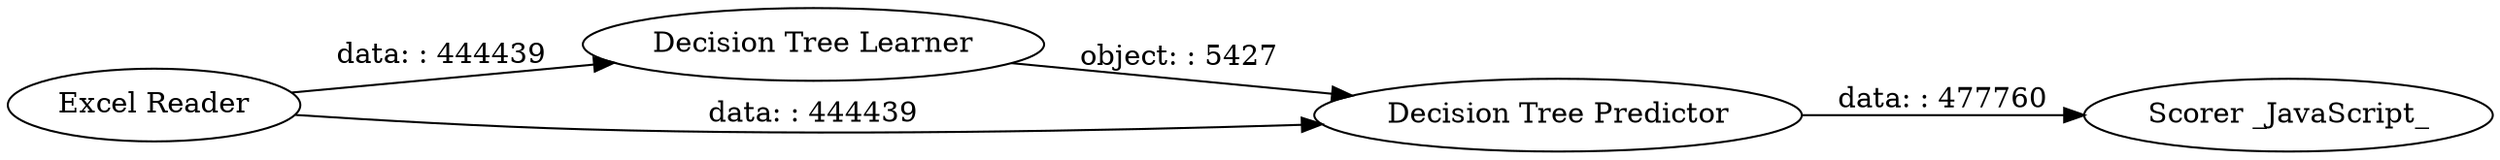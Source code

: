 digraph {
	"-3202318331781544949_2" [label="Decision Tree Learner"]
	"-3202318331781544949_4" [label="Scorer _JavaScript_"]
	"-3202318331781544949_1" [label="Excel Reader"]
	"-3202318331781544949_3" [label="Decision Tree Predictor"]
	"-3202318331781544949_2" -> "-3202318331781544949_3" [label="object: : 5427"]
	"-3202318331781544949_1" -> "-3202318331781544949_2" [label="data: : 444439"]
	"-3202318331781544949_3" -> "-3202318331781544949_4" [label="data: : 477760"]
	"-3202318331781544949_1" -> "-3202318331781544949_3" [label="data: : 444439"]
	rankdir=LR
}
